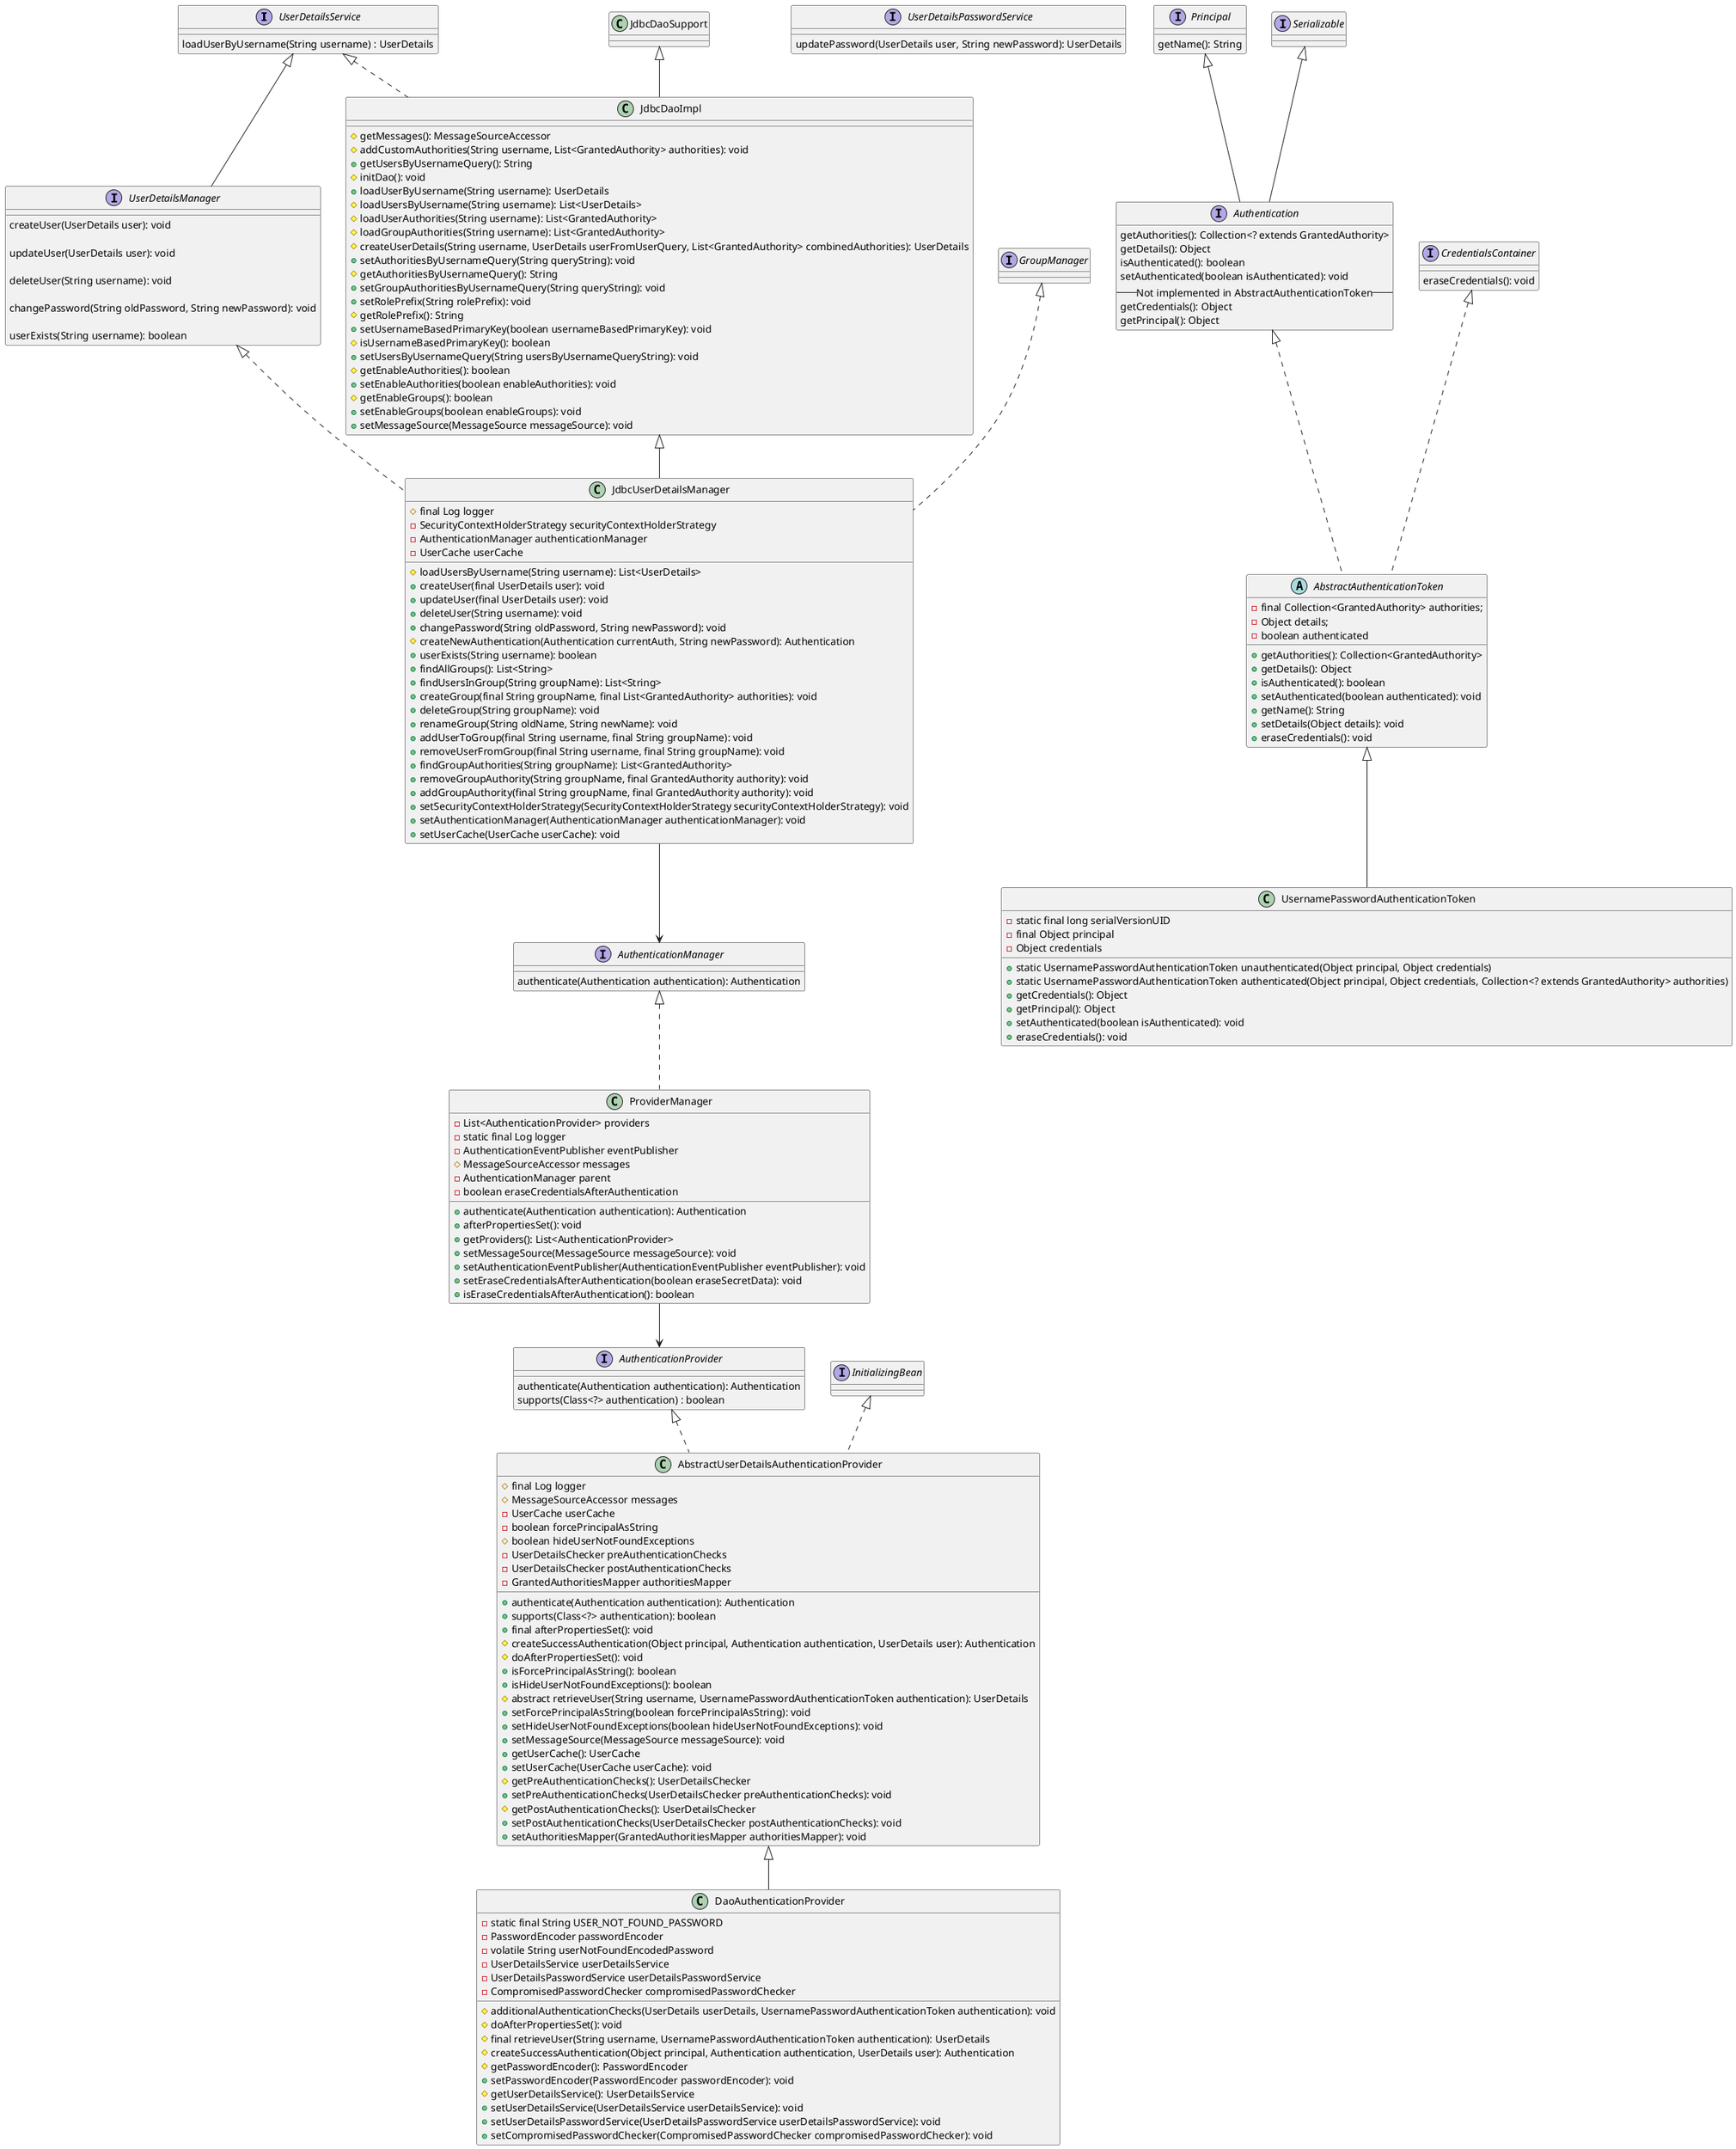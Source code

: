 @startuml
'https://plantuml.com/sequence-diagram

interface UserDetailsService{
    loadUserByUsername(String username) : UserDetails
}

interface UserDetailsManager extends UserDetailsService {
    createUser(UserDetails user): void

    updateUser(UserDetails user): void

    deleteUser(String username): void

    changePassword(String oldPassword, String newPassword): void

    userExists(String username): boolean
}

JdbcUserDetailsManager --> AuthenticationManager
class JdbcUserDetailsManager extends JdbcDaoImpl implements UserDetailsManager, GroupManager {
    # final Log logger
    - SecurityContextHolderStrategy securityContextHolderStrategy
    - AuthenticationManager authenticationManager
    - UserCache userCache

    # loadUsersByUsername(String username): List<UserDetails>
    + createUser(final UserDetails user): void
    + updateUser(final UserDetails user): void
    + deleteUser(String username): void
    + changePassword(String oldPassword, String newPassword): void
    # createNewAuthentication(Authentication currentAuth, String newPassword): Authentication
    + userExists(String username): boolean
    + findAllGroups(): List<String>
    + findUsersInGroup(String groupName): List<String>
    + createGroup(final String groupName, final List<GrantedAuthority> authorities): void
    + deleteGroup(String groupName): void
    + renameGroup(String oldName, String newName): void
    + addUserToGroup(final String username, final String groupName): void
    + removeUserFromGroup(final String username, final String groupName): void
    + findGroupAuthorities(String groupName): List<GrantedAuthority>
    + removeGroupAuthority(String groupName, final GrantedAuthority authority): void
    + addGroupAuthority(final String groupName, final GrantedAuthority authority): void
    + setSecurityContextHolderStrategy(SecurityContextHolderStrategy securityContextHolderStrategy): void
    + setAuthenticationManager(AuthenticationManager authenticationManager): void
    + setUserCache(UserCache userCache): void
    }

class JdbcDaoImpl extends JdbcDaoSupport implements UserDetailsService {
    # getMessages(): MessageSourceAccessor
    # addCustomAuthorities(String username, List<GrantedAuthority> authorities): void
    + getUsersByUsernameQuery(): String
    # initDao(): void
    + loadUserByUsername(String username): UserDetails
    # loadUsersByUsername(String username): List<UserDetails>
    # loadUserAuthorities(String username): List<GrantedAuthority>
    # loadGroupAuthorities(String username): List<GrantedAuthority>
    # createUserDetails(String username, UserDetails userFromUserQuery, List<GrantedAuthority> combinedAuthorities): UserDetails
    + setAuthoritiesByUsernameQuery(String queryString): void
    # getAuthoritiesByUsernameQuery(): String
    + setGroupAuthoritiesByUsernameQuery(String queryString): void
    + setRolePrefix(String rolePrefix): void
    # getRolePrefix(): String
    + setUsernameBasedPrimaryKey(boolean usernameBasedPrimaryKey): void
    # isUsernameBasedPrimaryKey(): boolean
    + setUsersByUsernameQuery(String usersByUsernameQueryString): void
    # getEnableAuthorities(): boolean
    + setEnableAuthorities(boolean enableAuthorities): void
    # getEnableGroups(): boolean
    + setEnableGroups(boolean enableGroups): void
    + setMessageSource(MessageSource messageSource): void
    }


interface UserDetailsPasswordService {
     updatePassword(UserDetails user, String newPassword): UserDetails
    }

interface AuthenticationManager {
    authenticate(Authentication authentication): Authentication
    }

ProviderManager --> AuthenticationProvider
class ProviderManager implements AuthenticationManager {
    - List<AuthenticationProvider> providers
    - static final Log logger
    - AuthenticationEventPublisher eventPublisher
    # MessageSourceAccessor messages
    - AuthenticationManager parent
    - boolean eraseCredentialsAfterAuthentication

    + authenticate(Authentication authentication): Authentication
    + afterPropertiesSet(): void
    + getProviders(): List<AuthenticationProvider>
    + setMessageSource(MessageSource messageSource): void
    + setAuthenticationEventPublisher(AuthenticationEventPublisher eventPublisher): void
    + setEraseCredentialsAfterAuthentication(boolean eraseSecretData): void
    + isEraseCredentialsAfterAuthentication(): boolean
    }

interface AuthenticationProvider {
    authenticate(Authentication authentication): Authentication
    supports(Class<?> authentication) : boolean
}

class AbstractUserDetailsAuthenticationProvider implements AuthenticationProvider, InitializingBean {
    # final Log logger
    # MessageSourceAccessor messages
    - UserCache userCache
    - boolean forcePrincipalAsString
    # boolean hideUserNotFoundExceptions
    - UserDetailsChecker preAuthenticationChecks
    - UserDetailsChecker postAuthenticationChecks
    - GrantedAuthoritiesMapper authoritiesMapper

    + authenticate(Authentication authentication): Authentication
    + supports(Class<?> authentication): boolean
    + final afterPropertiesSet(): void
    # createSuccessAuthentication(Object principal, Authentication authentication, UserDetails user): Authentication
    # doAfterPropertiesSet(): void
    + isForcePrincipalAsString(): boolean
    + isHideUserNotFoundExceptions(): boolean
    # abstract retrieveUser(String username, UsernamePasswordAuthenticationToken authentication): UserDetails
    + setForcePrincipalAsString(boolean forcePrincipalAsString): void
    + setHideUserNotFoundExceptions(boolean hideUserNotFoundExceptions): void
    + setMessageSource(MessageSource messageSource): void
    + getUserCache(): UserCache
    + setUserCache(UserCache userCache): void
    # getPreAuthenticationChecks(): UserDetailsChecker
    + setPreAuthenticationChecks(UserDetailsChecker preAuthenticationChecks): void
    # getPostAuthenticationChecks(): UserDetailsChecker
    + setPostAuthenticationChecks(UserDetailsChecker postAuthenticationChecks): void
    + setAuthoritiesMapper(GrantedAuthoritiesMapper authoritiesMapper): void
    }

    class DaoAuthenticationProvider extends AbstractUserDetailsAuthenticationProvider {
        - static final String USER_NOT_FOUND_PASSWORD
        - PasswordEncoder passwordEncoder
        - volatile String userNotFoundEncodedPassword
        - UserDetailsService userDetailsService
        - UserDetailsPasswordService userDetailsPasswordService
        - CompromisedPasswordChecker compromisedPasswordChecker

        # additionalAuthenticationChecks(UserDetails userDetails, UsernamePasswordAuthenticationToken authentication): void
        # doAfterPropertiesSet(): void
        # final retrieveUser(String username, UsernamePasswordAuthenticationToken authentication): UserDetails
        # createSuccessAuthentication(Object principal, Authentication authentication, UserDetails user): Authentication
        # getPasswordEncoder(): PasswordEncoder
        + setPasswordEncoder(PasswordEncoder passwordEncoder): void
        # getUserDetailsService(): UserDetailsService
        + setUserDetailsService(UserDetailsService userDetailsService): void
        + setUserDetailsPasswordService(UserDetailsPasswordService userDetailsPasswordService): void
        + setCompromisedPasswordChecker(CompromisedPasswordChecker compromisedPasswordChecker): void
        }


interface Principal {
    getName(): String
}

interface Authentication extends Principal, Serializable {
    getAuthorities(): Collection<? extends GrantedAuthority>
    getDetails(): Object
    isAuthenticated(): boolean
    setAuthenticated(boolean isAuthenticated): void
    --Not implemented in AbstractAuthenticationToken--
    getCredentials(): Object
    getPrincipal(): Object
    }

interface CredentialsContainer {
    eraseCredentials(): void
}

abstract class AbstractAuthenticationToken implements Authentication, CredentialsContainer {
        - final Collection<GrantedAuthority> authorities;
        - Object details;
        - boolean authenticated
        + getAuthorities(): Collection<GrantedAuthority>
        + getDetails(): Object
        + isAuthenticated(): boolean
        + setAuthenticated(boolean authenticated): void
        + getName(): String
        + setDetails(Object details): void
        + eraseCredentials(): void
    }

class UsernamePasswordAuthenticationToken extends AbstractAuthenticationToken {
        - static final long serialVersionUID
        - final Object principal
        - Object credentials

        + static UsernamePasswordAuthenticationToken unauthenticated(Object principal, Object credentials)
        + static UsernamePasswordAuthenticationToken authenticated(Object principal, Object credentials, Collection<? extends GrantedAuthority> authorities)
        + getCredentials(): Object
        + getPrincipal(): Object
        + setAuthenticated(boolean isAuthenticated): void
        + eraseCredentials(): void
    }



@enduml